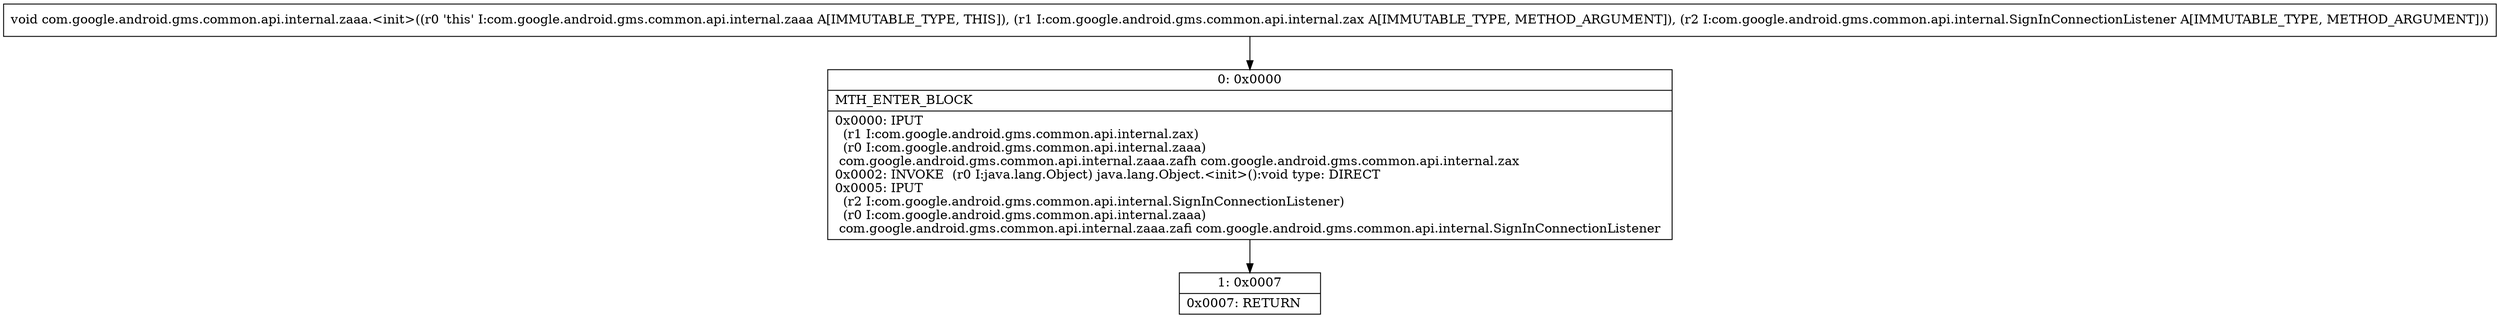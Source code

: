 digraph "CFG forcom.google.android.gms.common.api.internal.zaaa.\<init\>(Lcom\/google\/android\/gms\/common\/api\/internal\/zax;Lcom\/google\/android\/gms\/common\/api\/internal\/SignInConnectionListener;)V" {
Node_0 [shape=record,label="{0\:\ 0x0000|MTH_ENTER_BLOCK\l|0x0000: IPUT  \l  (r1 I:com.google.android.gms.common.api.internal.zax)\l  (r0 I:com.google.android.gms.common.api.internal.zaaa)\l com.google.android.gms.common.api.internal.zaaa.zafh com.google.android.gms.common.api.internal.zax \l0x0002: INVOKE  (r0 I:java.lang.Object) java.lang.Object.\<init\>():void type: DIRECT \l0x0005: IPUT  \l  (r2 I:com.google.android.gms.common.api.internal.SignInConnectionListener)\l  (r0 I:com.google.android.gms.common.api.internal.zaaa)\l com.google.android.gms.common.api.internal.zaaa.zafi com.google.android.gms.common.api.internal.SignInConnectionListener \l}"];
Node_1 [shape=record,label="{1\:\ 0x0007|0x0007: RETURN   \l}"];
MethodNode[shape=record,label="{void com.google.android.gms.common.api.internal.zaaa.\<init\>((r0 'this' I:com.google.android.gms.common.api.internal.zaaa A[IMMUTABLE_TYPE, THIS]), (r1 I:com.google.android.gms.common.api.internal.zax A[IMMUTABLE_TYPE, METHOD_ARGUMENT]), (r2 I:com.google.android.gms.common.api.internal.SignInConnectionListener A[IMMUTABLE_TYPE, METHOD_ARGUMENT])) }"];
MethodNode -> Node_0;
Node_0 -> Node_1;
}


